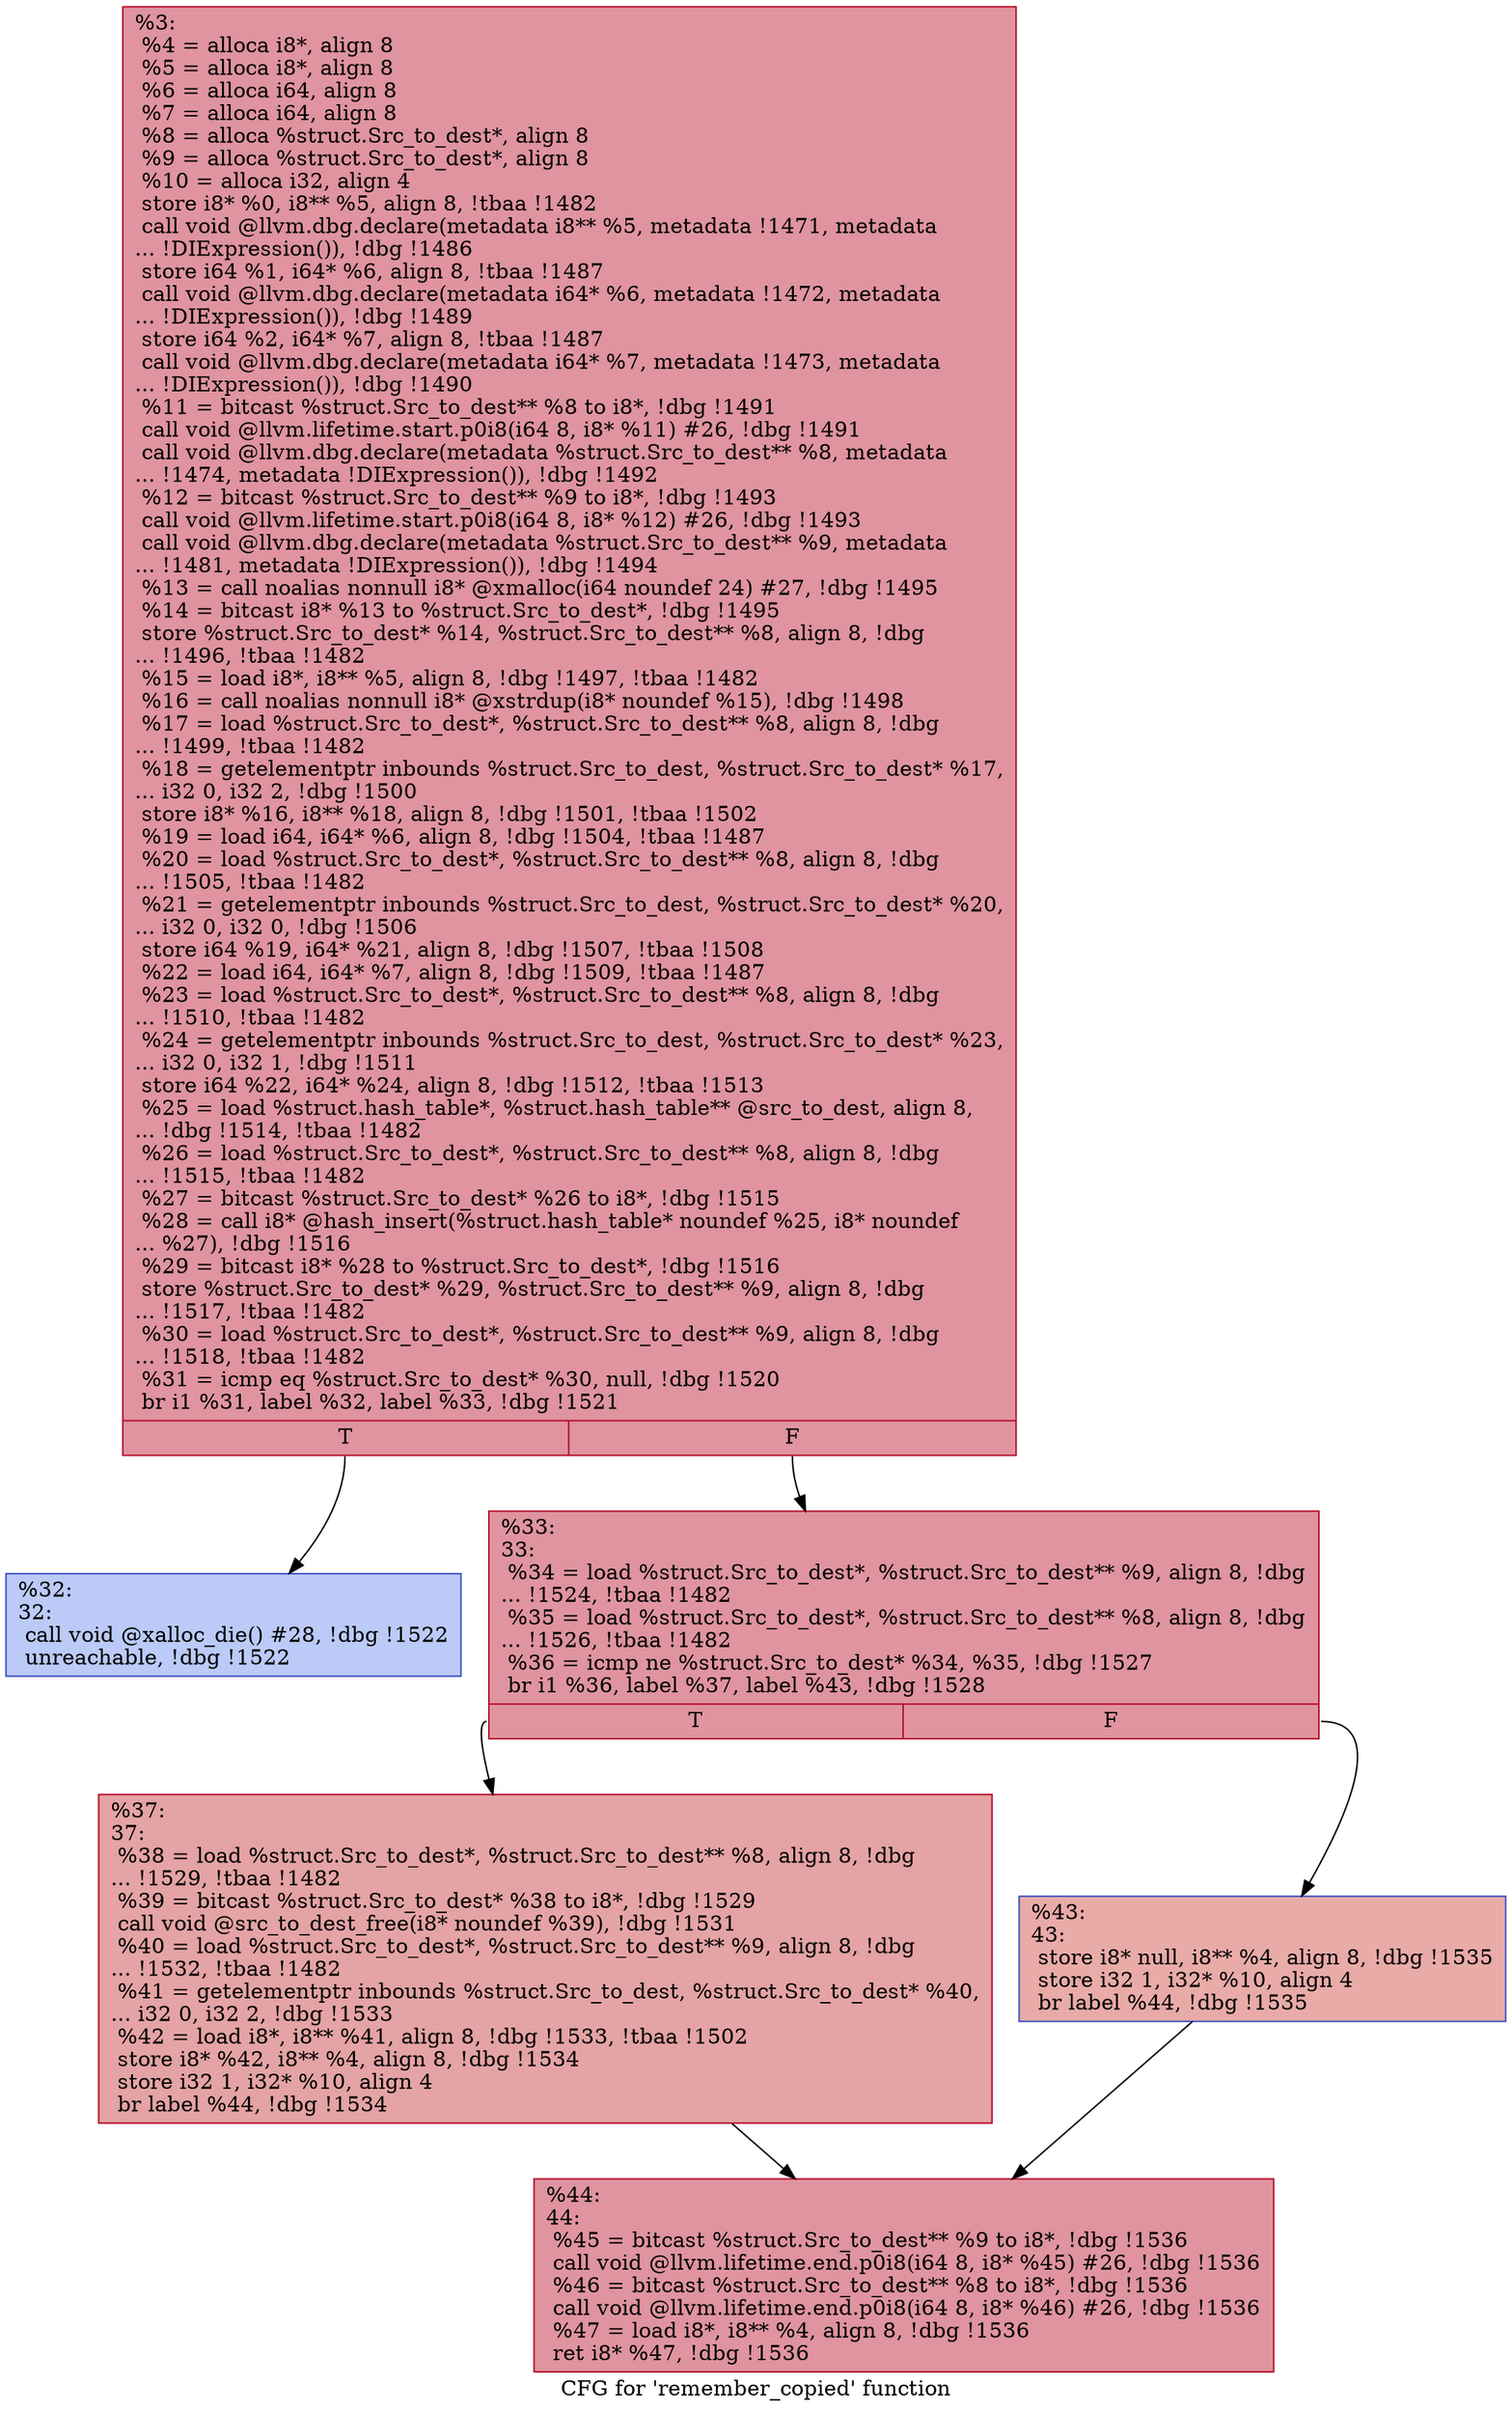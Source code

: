 digraph "CFG for 'remember_copied' function" {
	label="CFG for 'remember_copied' function";

	Node0xef3b30 [shape=record,color="#b70d28ff", style=filled, fillcolor="#b70d2870",label="{%3:\l  %4 = alloca i8*, align 8\l  %5 = alloca i8*, align 8\l  %6 = alloca i64, align 8\l  %7 = alloca i64, align 8\l  %8 = alloca %struct.Src_to_dest*, align 8\l  %9 = alloca %struct.Src_to_dest*, align 8\l  %10 = alloca i32, align 4\l  store i8* %0, i8** %5, align 8, !tbaa !1482\l  call void @llvm.dbg.declare(metadata i8** %5, metadata !1471, metadata\l... !DIExpression()), !dbg !1486\l  store i64 %1, i64* %6, align 8, !tbaa !1487\l  call void @llvm.dbg.declare(metadata i64* %6, metadata !1472, metadata\l... !DIExpression()), !dbg !1489\l  store i64 %2, i64* %7, align 8, !tbaa !1487\l  call void @llvm.dbg.declare(metadata i64* %7, metadata !1473, metadata\l... !DIExpression()), !dbg !1490\l  %11 = bitcast %struct.Src_to_dest** %8 to i8*, !dbg !1491\l  call void @llvm.lifetime.start.p0i8(i64 8, i8* %11) #26, !dbg !1491\l  call void @llvm.dbg.declare(metadata %struct.Src_to_dest** %8, metadata\l... !1474, metadata !DIExpression()), !dbg !1492\l  %12 = bitcast %struct.Src_to_dest** %9 to i8*, !dbg !1493\l  call void @llvm.lifetime.start.p0i8(i64 8, i8* %12) #26, !dbg !1493\l  call void @llvm.dbg.declare(metadata %struct.Src_to_dest** %9, metadata\l... !1481, metadata !DIExpression()), !dbg !1494\l  %13 = call noalias nonnull i8* @xmalloc(i64 noundef 24) #27, !dbg !1495\l  %14 = bitcast i8* %13 to %struct.Src_to_dest*, !dbg !1495\l  store %struct.Src_to_dest* %14, %struct.Src_to_dest** %8, align 8, !dbg\l... !1496, !tbaa !1482\l  %15 = load i8*, i8** %5, align 8, !dbg !1497, !tbaa !1482\l  %16 = call noalias nonnull i8* @xstrdup(i8* noundef %15), !dbg !1498\l  %17 = load %struct.Src_to_dest*, %struct.Src_to_dest** %8, align 8, !dbg\l... !1499, !tbaa !1482\l  %18 = getelementptr inbounds %struct.Src_to_dest, %struct.Src_to_dest* %17,\l... i32 0, i32 2, !dbg !1500\l  store i8* %16, i8** %18, align 8, !dbg !1501, !tbaa !1502\l  %19 = load i64, i64* %6, align 8, !dbg !1504, !tbaa !1487\l  %20 = load %struct.Src_to_dest*, %struct.Src_to_dest** %8, align 8, !dbg\l... !1505, !tbaa !1482\l  %21 = getelementptr inbounds %struct.Src_to_dest, %struct.Src_to_dest* %20,\l... i32 0, i32 0, !dbg !1506\l  store i64 %19, i64* %21, align 8, !dbg !1507, !tbaa !1508\l  %22 = load i64, i64* %7, align 8, !dbg !1509, !tbaa !1487\l  %23 = load %struct.Src_to_dest*, %struct.Src_to_dest** %8, align 8, !dbg\l... !1510, !tbaa !1482\l  %24 = getelementptr inbounds %struct.Src_to_dest, %struct.Src_to_dest* %23,\l... i32 0, i32 1, !dbg !1511\l  store i64 %22, i64* %24, align 8, !dbg !1512, !tbaa !1513\l  %25 = load %struct.hash_table*, %struct.hash_table** @src_to_dest, align 8,\l... !dbg !1514, !tbaa !1482\l  %26 = load %struct.Src_to_dest*, %struct.Src_to_dest** %8, align 8, !dbg\l... !1515, !tbaa !1482\l  %27 = bitcast %struct.Src_to_dest* %26 to i8*, !dbg !1515\l  %28 = call i8* @hash_insert(%struct.hash_table* noundef %25, i8* noundef\l... %27), !dbg !1516\l  %29 = bitcast i8* %28 to %struct.Src_to_dest*, !dbg !1516\l  store %struct.Src_to_dest* %29, %struct.Src_to_dest** %9, align 8, !dbg\l... !1517, !tbaa !1482\l  %30 = load %struct.Src_to_dest*, %struct.Src_to_dest** %9, align 8, !dbg\l... !1518, !tbaa !1482\l  %31 = icmp eq %struct.Src_to_dest* %30, null, !dbg !1520\l  br i1 %31, label %32, label %33, !dbg !1521\l|{<s0>T|<s1>F}}"];
	Node0xef3b30:s0 -> Node0xef3bc0;
	Node0xef3b30:s1 -> Node0xef3c10;
	Node0xef3bc0 [shape=record,color="#3d50c3ff", style=filled, fillcolor="#6687ed70",label="{%32:\l32:                                               \l  call void @xalloc_die() #28, !dbg !1522\l  unreachable, !dbg !1522\l}"];
	Node0xef3c10 [shape=record,color="#b70d28ff", style=filled, fillcolor="#b70d2870",label="{%33:\l33:                                               \l  %34 = load %struct.Src_to_dest*, %struct.Src_to_dest** %9, align 8, !dbg\l... !1524, !tbaa !1482\l  %35 = load %struct.Src_to_dest*, %struct.Src_to_dest** %8, align 8, !dbg\l... !1526, !tbaa !1482\l  %36 = icmp ne %struct.Src_to_dest* %34, %35, !dbg !1527\l  br i1 %36, label %37, label %43, !dbg !1528\l|{<s0>T|<s1>F}}"];
	Node0xef3c10:s0 -> Node0xef3c60;
	Node0xef3c10:s1 -> Node0xef3cb0;
	Node0xef3c60 [shape=record,color="#b70d28ff", style=filled, fillcolor="#c32e3170",label="{%37:\l37:                                               \l  %38 = load %struct.Src_to_dest*, %struct.Src_to_dest** %8, align 8, !dbg\l... !1529, !tbaa !1482\l  %39 = bitcast %struct.Src_to_dest* %38 to i8*, !dbg !1529\l  call void @src_to_dest_free(i8* noundef %39), !dbg !1531\l  %40 = load %struct.Src_to_dest*, %struct.Src_to_dest** %9, align 8, !dbg\l... !1532, !tbaa !1482\l  %41 = getelementptr inbounds %struct.Src_to_dest, %struct.Src_to_dest* %40,\l... i32 0, i32 2, !dbg !1533\l  %42 = load i8*, i8** %41, align 8, !dbg !1533, !tbaa !1502\l  store i8* %42, i8** %4, align 8, !dbg !1534\l  store i32 1, i32* %10, align 4\l  br label %44, !dbg !1534\l}"];
	Node0xef3c60 -> Node0xef3d00;
	Node0xef3cb0 [shape=record,color="#3d50c3ff", style=filled, fillcolor="#cc403a70",label="{%43:\l43:                                               \l  store i8* null, i8** %4, align 8, !dbg !1535\l  store i32 1, i32* %10, align 4\l  br label %44, !dbg !1535\l}"];
	Node0xef3cb0 -> Node0xef3d00;
	Node0xef3d00 [shape=record,color="#b70d28ff", style=filled, fillcolor="#b70d2870",label="{%44:\l44:                                               \l  %45 = bitcast %struct.Src_to_dest** %9 to i8*, !dbg !1536\l  call void @llvm.lifetime.end.p0i8(i64 8, i8* %45) #26, !dbg !1536\l  %46 = bitcast %struct.Src_to_dest** %8 to i8*, !dbg !1536\l  call void @llvm.lifetime.end.p0i8(i64 8, i8* %46) #26, !dbg !1536\l  %47 = load i8*, i8** %4, align 8, !dbg !1536\l  ret i8* %47, !dbg !1536\l}"];
}
